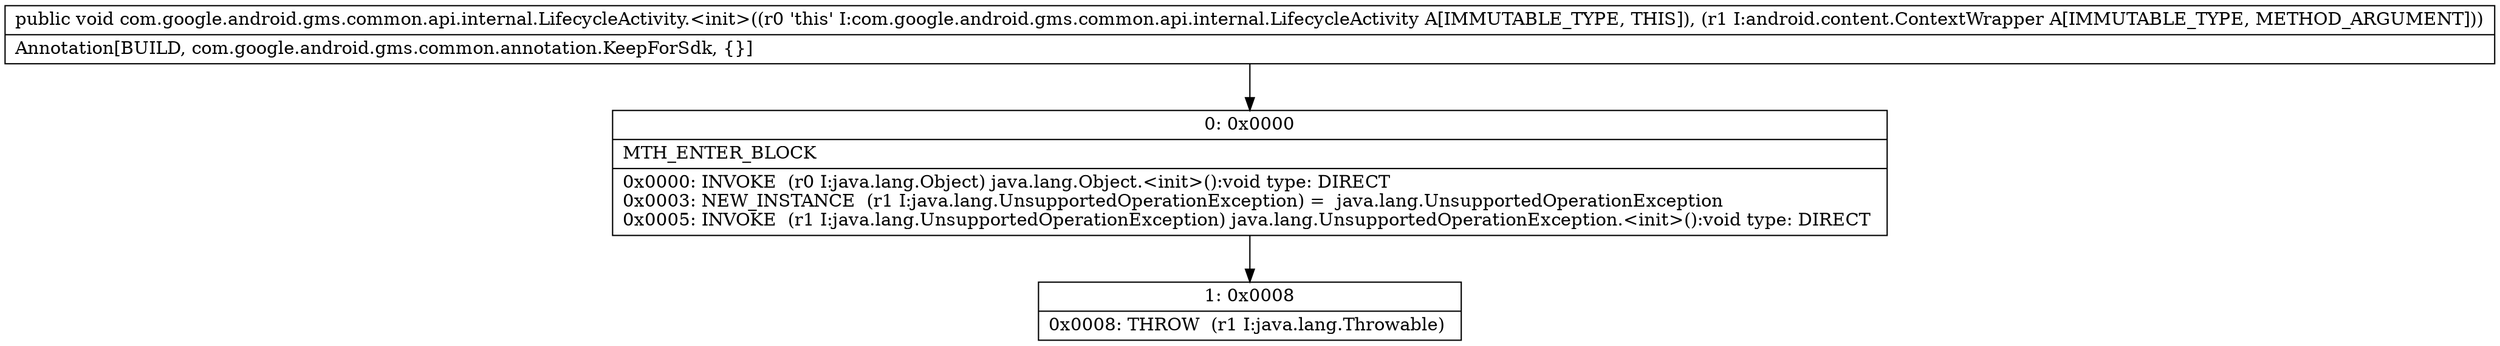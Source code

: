 digraph "CFG forcom.google.android.gms.common.api.internal.LifecycleActivity.\<init\>(Landroid\/content\/ContextWrapper;)V" {
Node_0 [shape=record,label="{0\:\ 0x0000|MTH_ENTER_BLOCK\l|0x0000: INVOKE  (r0 I:java.lang.Object) java.lang.Object.\<init\>():void type: DIRECT \l0x0003: NEW_INSTANCE  (r1 I:java.lang.UnsupportedOperationException) =  java.lang.UnsupportedOperationException \l0x0005: INVOKE  (r1 I:java.lang.UnsupportedOperationException) java.lang.UnsupportedOperationException.\<init\>():void type: DIRECT \l}"];
Node_1 [shape=record,label="{1\:\ 0x0008|0x0008: THROW  (r1 I:java.lang.Throwable) \l}"];
MethodNode[shape=record,label="{public void com.google.android.gms.common.api.internal.LifecycleActivity.\<init\>((r0 'this' I:com.google.android.gms.common.api.internal.LifecycleActivity A[IMMUTABLE_TYPE, THIS]), (r1 I:android.content.ContextWrapper A[IMMUTABLE_TYPE, METHOD_ARGUMENT]))  | Annotation[BUILD, com.google.android.gms.common.annotation.KeepForSdk, \{\}]\l}"];
MethodNode -> Node_0;
Node_0 -> Node_1;
}

